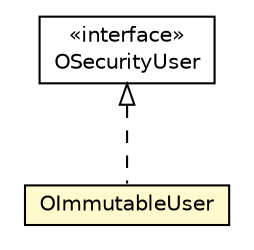 #!/usr/local/bin/dot
#
# Class diagram 
# Generated by UMLGraph version R5_6-24-gf6e263 (http://www.umlgraph.org/)
#

digraph G {
	edge [fontname="Helvetica",fontsize=10,labelfontname="Helvetica",labelfontsize=10];
	node [fontname="Helvetica",fontsize=10,shape=plaintext];
	nodesep=0.25;
	ranksep=0.5;
	// com.orientechnologies.orient.core.metadata.security.OImmutableUser
	c2006137 [label=<<table title="com.orientechnologies.orient.core.metadata.security.OImmutableUser" border="0" cellborder="1" cellspacing="0" cellpadding="2" port="p" bgcolor="lemonChiffon" href="./OImmutableUser.html">
		<tr><td><table border="0" cellspacing="0" cellpadding="1">
<tr><td align="center" balign="center"> OImmutableUser </td></tr>
		</table></td></tr>
		</table>>, URL="./OImmutableUser.html", fontname="Helvetica", fontcolor="black", fontsize=10.0];
	// com.orientechnologies.orient.core.metadata.security.OSecurityUser
	c2006138 [label=<<table title="com.orientechnologies.orient.core.metadata.security.OSecurityUser" border="0" cellborder="1" cellspacing="0" cellpadding="2" port="p" href="./OSecurityUser.html">
		<tr><td><table border="0" cellspacing="0" cellpadding="1">
<tr><td align="center" balign="center"> &#171;interface&#187; </td></tr>
<tr><td align="center" balign="center"> OSecurityUser </td></tr>
		</table></td></tr>
		</table>>, URL="./OSecurityUser.html", fontname="Helvetica", fontcolor="black", fontsize=10.0];
	//com.orientechnologies.orient.core.metadata.security.OImmutableUser implements com.orientechnologies.orient.core.metadata.security.OSecurityUser
	c2006138:p -> c2006137:p [dir=back,arrowtail=empty,style=dashed];
}

